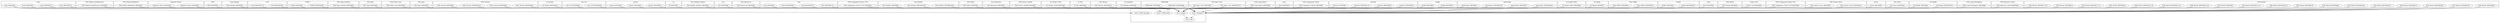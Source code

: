 digraph {
graph [overlap=false]
subgraph cluster_main {
	label="main";
	"main::BEGIN@9";
	"main::BEGIN@2";
	"main::BEGIN@2.5";
	"main::BEGIN@2.2";
}
subgraph cluster_POE_Wheel_SocketFactory {
	label="POE::Wheel::SocketFactory";
	"POE::Wheel::SocketFactory::BEGIN@3";
}
subgraph cluster_POE_Wheel_ReadWrite {
	label="POE::Wheel::ReadWrite";
	"POE::Wheel::ReadWrite::BEGIN@3";
}
subgraph cluster_Exporter_Heavy {
	label="Exporter::Heavy";
	"Exporter::Heavy::BEGIN@4";
	"Exporter::Heavy::BEGIN@3";
}
subgraph cluster_POE {
	label="POE";
	"POE::BEGIN@5";
}
subgraph cluster_Task_Weaken {
	label="Task::Weaken";
	"Task::Weaken::BEGIN@4";
}
subgraph cluster_Cwd {
	label="Cwd";
	"Cwd::BEGIN@170";
	"Cwd::BEGIN@842";
}
subgraph cluster_POSIX {
	label="POSIX";
	"POSIX::BEGIN@204";
	"POSIX::BEGIN@2";
}
subgraph cluster_POE_Pipe_OneWay {
	label="POE::Pipe::OneWay";
	"POE::Pipe::OneWay::BEGIN@6";
}
subgraph cluster_POE_Pipe {
	label="POE::Pipe";
	"POE::Pipe::BEGIN@6";
}
subgraph cluster_POE_Filter_Line {
	label="POE::Filter::Line";
	"POE::Filter::Line::BEGIN@3";
}
subgraph cluster_File_Spec {
	label="File::Spec";
	"File::Spec::BEGIN@3";
}
subgraph cluster_POE_Session {
	label="POE::Session";
	"POE::Session::BEGIN@3";
	"POE::Session::BEGIN@144";
	"POE::Session::BEGIN@40";
	"POE::Session::BEGIN@63";
}
subgraph cluster_IO_Socket {
	label="IO::Socket";
	"IO::Socket::BEGIN@14";
}
subgraph cluster_List_Util {
	label="List::Util";
	"List::Util::BEGIN@30";
	"List::Util::BEGIN@9";
}
subgraph cluster_parent {
	label="parent";
	"parent::BEGIN@25";
	"parent::BEGIN@9";
	"parent::BEGIN@2";
}
subgraph cluster_IO {
	label="IO";
	"IO::BEGIN@7";
}
subgraph cluster_Test_Builder_Module {
	label="Test::Builder::Module";
	"Test::Builder::Module::BEGIN@3";
}
subgraph cluster_vars {
	label="vars";
	"vars::BEGIN@8";
}
subgraph cluster_POE_Resources {
	label="POE::Resources";
	"POE::Resources::BEGIN@3";
}
subgraph cluster_Carp {
	label="Carp";
	"Carp::BEGIN@4";
	"Carp::BEGIN@555";
	"Carp::BEGIN@131";
	"Carp::BEGIN@575";
}
subgraph cluster_POE_Component_Server_TCP {
	label="POE::Component::Server::TCP";
	"POE::Component::Server::TCP::BEGIN@3";
}
subgraph cluster_Test_Builder {
	label="Test::Builder";
	"Test::Builder::BEGIN@4";
	"Test::Builder::BEGIN@2248";
	"Test::Builder::BEGIN@1667";
}
subgraph cluster_POE_Filter {
	label="POE::Filter";
	"POE::Filter::BEGIN@3";
}
subgraph cluster_Sys_Hostname {
	label="Sys::Hostname";
	"Sys::Hostname::BEGIN@3";
}
subgraph cluster_POE_Driver_SysRW {
	label="POE::Driver::SysRW";
	"POE::Driver::SysRW::BEGIN@7";
}
subgraph cluster_IO_Socket_UNIX {
	label="IO::Socket::UNIX";
	"IO::Socket::UNIX::BEGIN@9";
}
subgraph cluster_IO_File {
	label="IO::File";
	"IO::File::BEGIN@6";
}
subgraph cluster_Net_SSLeay {
	label="Net::SSLeay";
	"Net::SSLeay::BEGIN@16";
}
subgraph cluster_IO_Seekable {
	label="IO::Seekable";
	"IO::Seekable::BEGIN@7";
}
subgraph cluster_FileHandle {
	label="FileHandle";
	"FileHandle::BEGIN@46";
	"FileHandle::BEGIN@4";
}
subgraph cluster_File_Spec_Unix {
	label="File::Spec::Unix";
	"File::Spec::Unix::BEGIN@3";
	"File::Spec::Unix::BEGIN@179";
}
subgraph cluster_POE_Loop_Select {
	label="POE::Loop::Select";
	"POE::Loop::Select::BEGIN@6";
}
subgraph cluster_base {
	label="base";
	"base::BEGIN@3";
}
subgraph cluster_POE_Component_SSLify {
	label="POE::Component::SSLify";
	"POE::Component::SSLify::BEGIN@9";
}
subgraph cluster_strict {
	label="strict";
	"strict::CORE:match";
	"strict::CORE:regcomp";
	"strict::import";
	"strict::bits";
	"strict::unimport";
}
subgraph cluster_constant {
	label="constant";
	"constant::BEGIN@28";
	"constant::BEGIN@116";
	"constant::BEGIN@54";
	"constant::BEGIN@3";
}
subgraph cluster_Config {
	label="Config";
	"Config::BEGIN@9";
	"Config::BEGIN@47";
}
subgraph cluster_AutoLoader {
	label="AutoLoader";
	"AutoLoader::BEGIN@3";
	"AutoLoader::BEGIN@37";
	"AutoLoader::BEGIN@146";
	"AutoLoader::BEGIN@194";
}
subgraph cluster_IO_Socket_INET {
	label="IO::Socket::INET";
	"IO::Socket::INET::BEGIN@9";
}
subgraph cluster_IO_Pipely {
	label="IO::Pipely";
	"IO::Pipely::BEGIN@7";
}
subgraph cluster_Time_HiRes {
	label="Time::HiRes";
	"Time::HiRes::BEGIN@4";
	"Time::HiRes::BEGIN@43";
}
subgraph cluster_Socket {
	label="Socket";
	"Socket::BEGIN@919";
	"Socket::BEGIN@3";
}
subgraph cluster_Fcntl {
	label="Fcntl";
	"Fcntl::BEGIN@3";
}
subgraph cluster_POE_Wheel {
	label="POE::Wheel";
	"POE::Wheel::BEGIN@3";
}
subgraph cluster_Scalar_Util {
	label="Scalar::Util";
	"Scalar::Util::BEGIN@9";
}
subgraph cluster_POE_Component_Client_TCP {
	label="POE::Component::Client::TCP";
	"POE::Component::Client::TCP::BEGIN@3";
}
subgraph cluster_POE_Queue_Array {
	label="POE::Queue::Array";
	"POE::Queue::Array::BEGIN@5";
	"POE::Queue::Array::BEGIN@24";
}
subgraph cluster_Errno {
	label="Errno";
	"Errno::BEGIN@8";
}
subgraph cluster_Test_More {
	label="Test::More";
	"Test::More::BEGIN@4";
}
subgraph cluster_IO_Handle {
	label="IO::Handle";
	"IO::Handle::BEGIN@370";
	"IO::Handle::BEGIN@4";
}
subgraph cluster_POE_Loop_PerlSignals {
	label="POE::Loop::PerlSignals";
	"POE::Loop::PerlSignals::BEGIN@8";
}
subgraph cluster_POE_Resource_Clock {
	label="POE::Resource::Clock";
	"POE::Resource::Clock::BEGIN@8";
}
subgraph cluster_POE_Kernel {
	label="POE::Kernel";
	"POE::Kernel::BEGIN@88";
	"POE::Kernel::BEGIN@357";
	"POE::Kernel::BEGIN@16";
	"POE::Kernel::BEGIN@11.29";
	"POE::Kernel::BEGIN@48";
	"POE::Kernel::BEGIN@100";
	"POE::Kernel::BEGIN@3";
	"POE::Kernel::BEGIN@365";
	"POE::Kernel::BEGIN@12.32";
	"POE::Kernel::BEGIN@12.18";
	"POE::Kernel::BEGIN@23";
	"POE::Kernel::BEGIN@373";
	"POE::Kernel::BEGIN@12.9";
	"POE::Kernel::BEGIN@13.15";
	"POE::Kernel::BEGIN@12.26";
	"POE::Kernel::BEGIN@11.12";
	"POE::Kernel::BEGIN@341";
	"POE::Kernel::BEGIN@322";
}
"main::BEGIN@2" -> "strict::CORE:match";
"parent::BEGIN@2" -> "strict::import";
"POE::Kernel::BEGIN@12.18" -> "strict::import";
"Fcntl::BEGIN@3" -> "strict::import";
"POE::Kernel::BEGIN@11.12" -> "strict::import";
"POE::Driver::SysRW::BEGIN@7" -> "strict::import";
"POE::Kernel::BEGIN@13.15" -> "strict::import";
"POE::Pipe::OneWay::BEGIN@6" -> "strict::import";
"File::Spec::BEGIN@3" -> "strict::import";
"IO::File::BEGIN@6" -> "strict::import";
"POE::Loop::PerlSignals::BEGIN@8" -> "strict::import";
"POE::Kernel::BEGIN@11.29" -> "strict::import";
"POE::Kernel::BEGIN@3" -> "strict::import";
"Exporter::Heavy::BEGIN@3" -> "strict::import";
"IO::Socket::UNIX::BEGIN@9" -> "strict::import";
"constant::BEGIN@3" -> "strict::import";
"vars::BEGIN@8" -> "strict::import";
"POE::Loop::Select::BEGIN@6" -> "strict::import";
"List::Util::BEGIN@9" -> "strict::import";
"AutoLoader::BEGIN@3" -> "strict::import";
"Task::Weaken::BEGIN@4" -> "strict::import";
"IO::Pipely::BEGIN@7" -> "strict::import";
"IO::Socket::BEGIN@14" -> "strict::import";
"IO::Seekable::BEGIN@7" -> "strict::import";
"Test::Builder::Module::BEGIN@3" -> "strict::import";
"POE::Pipe::BEGIN@6" -> "strict::import";
"Errno::BEGIN@8" -> "strict::import";
"POSIX::BEGIN@2" -> "strict::import";
"main::BEGIN@2.2" -> "strict::import";
"Cwd::BEGIN@170" -> "strict::import";
"POE::Kernel::BEGIN@12.9" -> "strict::import";
"Config::BEGIN@9" -> "strict::import";
"Scalar::Util::BEGIN@9" -> "strict::import";
"POE::Kernel::BEGIN@23" -> "strict::import";
"POE::Kernel::BEGIN@12.32" -> "strict::import";
"Sys::Hostname::BEGIN@3" -> "strict::import";
"POE::Component::Server::TCP::BEGIN@3" -> "strict::import";
"Test::Builder::BEGIN@4" -> "strict::import";
"POE::Queue::Array::BEGIN@5" -> "strict::import";
"parent::BEGIN@9" -> "strict::import";
"POE::Component::Client::TCP::BEGIN@3" -> "strict::import";
"Carp::BEGIN@4" -> "strict::import";
"POE::Component::SSLify::BEGIN@9" -> "strict::import";
"POE::Kernel::BEGIN@12.26" -> "strict::import";
"main::BEGIN@2" -> "strict::import";
"Test::More::BEGIN@4" -> "strict::import";
"POE::Wheel::SocketFactory::BEGIN@3" -> "strict::import";
"Time::HiRes::BEGIN@4" -> "strict::import";
"POE::Resources::BEGIN@3" -> "strict::import";
"POE::Wheel::ReadWrite::BEGIN@3" -> "strict::import";
"IO::Handle::BEGIN@4" -> "strict::import";
"IO::BEGIN@7" -> "strict::import";
"POE::Resource::Clock::BEGIN@8" -> "strict::import";
"IO::Socket::INET::BEGIN@9" -> "strict::import";
"FileHandle::BEGIN@4" -> "strict::import";
"base::BEGIN@3" -> "strict::import";
"File::Spec::Unix::BEGIN@3" -> "strict::import";
"POE::BEGIN@5" -> "strict::import";
"POE::Session::BEGIN@3" -> "strict::import";
"Socket::BEGIN@3" -> "strict::import";
"POE::Filter::Line::BEGIN@3" -> "strict::import";
"POE::Filter::BEGIN@3" -> "strict::import";
"POE::Kernel::BEGIN@16" -> "strict::import";
"Net::SSLeay::BEGIN@16" -> "strict::import";
"POE::Wheel::BEGIN@3" -> "strict::import";
"main::BEGIN@2.5" -> "strict::import";
"main::BEGIN@9" -> "strict::import";
"POE::Session::BEGIN@40" -> "strict::unimport";
"Socket::BEGIN@919" -> "strict::unimport";
"POE::Kernel::BEGIN@322" -> "strict::unimport";
"POE::Kernel::BEGIN@341" -> "strict::unimport";
"List::Util::BEGIN@30" -> "strict::unimport";
"parent::BEGIN@25" -> "strict::unimport";
"POSIX::BEGIN@204" -> "strict::unimport";
"constant::BEGIN@28" -> "strict::unimport";
"AutoLoader::BEGIN@146" -> "strict::unimport";
"IO::Handle::BEGIN@370" -> "strict::unimport";
"POE::Kernel::BEGIN@88" -> "strict::unimport";
"Test::Builder::BEGIN@1667" -> "strict::unimport";
"Carp::BEGIN@575" -> "strict::unimport";
"AutoLoader::BEGIN@194" -> "strict::unimport";
"Cwd::BEGIN@842" -> "strict::unimport";
"constant::BEGIN@116" -> "strict::unimport";
"POE::Kernel::BEGIN@48" -> "strict::unimport";
"POE::Kernel::BEGIN@373" -> "strict::unimport";
"Exporter::Heavy::BEGIN@4" -> "strict::unimport";
"POE::Session::BEGIN@63" -> "strict::unimport";
"POE::Kernel::BEGIN@365" -> "strict::unimport";
"FileHandle::BEGIN@46" -> "strict::unimport";
"constant::BEGIN@54" -> "strict::unimport";
"Carp::BEGIN@555" -> "strict::unimport";
"Carp::BEGIN@131" -> "strict::unimport";
"File::Spec::Unix::BEGIN@179" -> "strict::unimport";
"AutoLoader::BEGIN@37" -> "strict::unimport";
"POE::Kernel::BEGIN@357" -> "strict::unimport";
"Test::Builder::BEGIN@2248" -> "strict::unimport";
"POE::Kernel::BEGIN@100" -> "strict::unimport";
"POE::Session::BEGIN@144" -> "strict::unimport";
"Config::BEGIN@47" -> "strict::unimport";
"POE::Queue::Array::BEGIN@24" -> "strict::unimport";
"Time::HiRes::BEGIN@43" -> "strict::unimport";
"strict::unimport" -> "strict::bits";
"strict::import" -> "strict::bits";
"main::BEGIN@2" -> "strict::CORE:regcomp";
}
